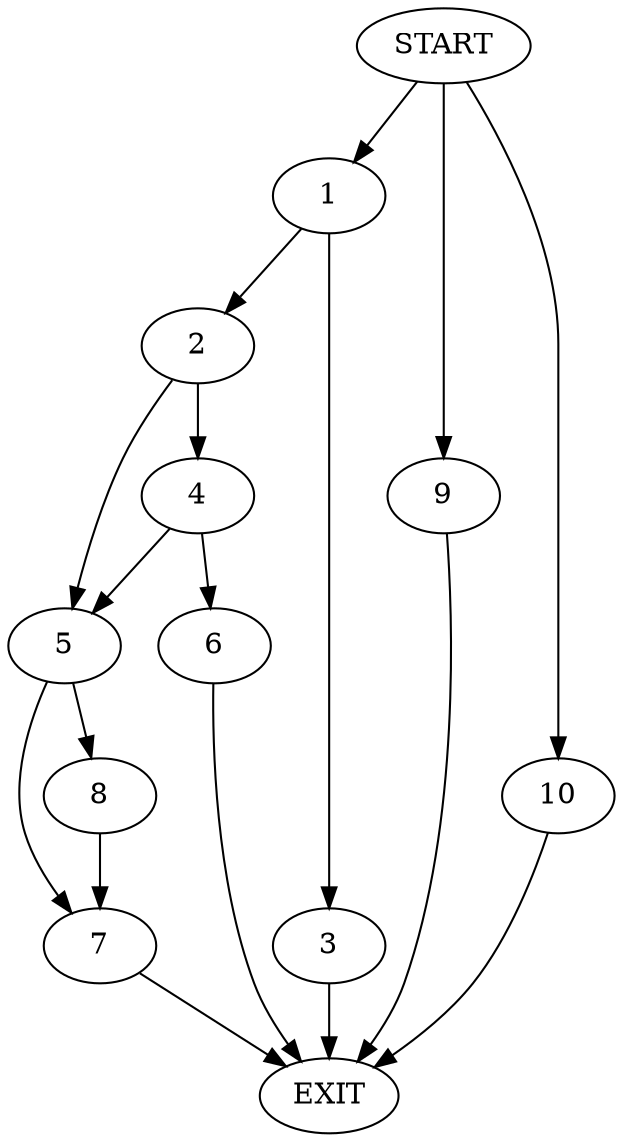 digraph {
0 [label="START"]
11 [label="EXIT"]
0 -> 1
1 -> 2
1 -> 3
2 -> 4
2 -> 5
3 -> 11
4 -> 6
4 -> 5
5 -> 7
5 -> 8
6 -> 11
8 -> 7
7 -> 11
0 -> 9
9 -> 11
0 -> 10
10 -> 11
}
